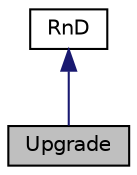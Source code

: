 digraph "Upgrade"
{
 // LATEX_PDF_SIZE
  edge [fontname="Helvetica",fontsize="10",labelfontname="Helvetica",labelfontsize="10"];
  node [fontname="Helvetica",fontsize="10",shape=record];
  Node1 [label="Upgrade",height=0.2,width=0.4,color="black", fillcolor="grey75", style="filled", fontcolor="black",tooltip="a concrete class for the decoartor pattern(RnD class)"];
  Node2 -> Node1 [dir="back",color="midnightblue",fontsize="10",style="solid"];
  Node2 [label="RnD",height=0.2,width=0.4,color="black", fillcolor="white", style="filled",URL="$classRnD.html",tooltip="a Decorator class. a Decorator for abstractperson and abstractvehicle class. a decorator class for th..."];
}
